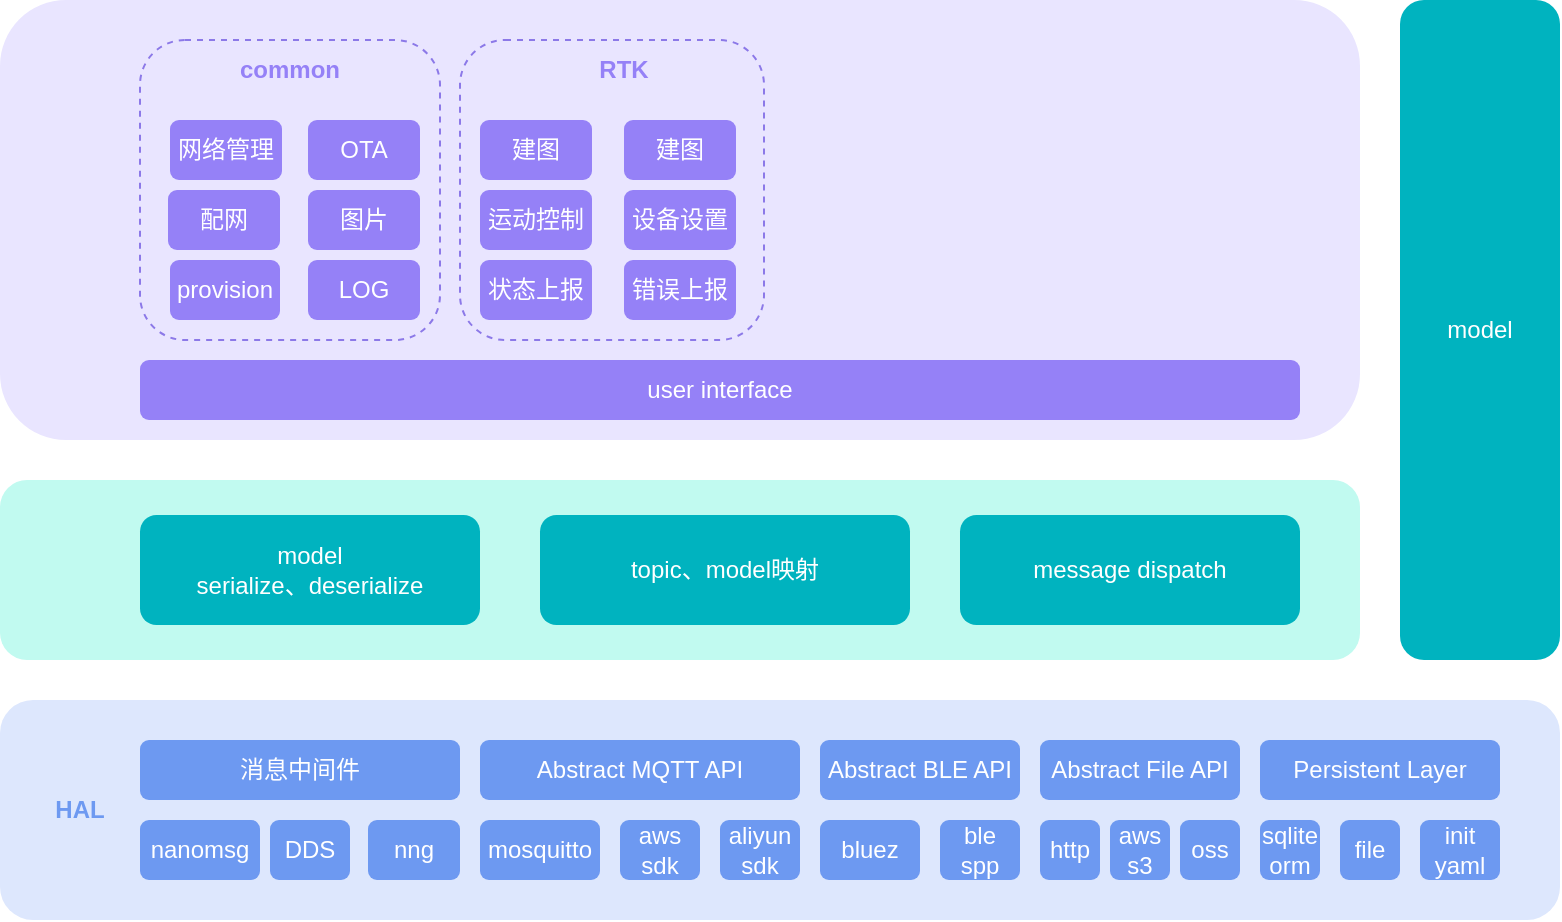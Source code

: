<mxfile version="22.1.2" type="github">
  <diagram id="prtHgNgQTEPvFCAcTncT" name="Page-1">
    <mxGraphModel dx="825" dy="453" grid="1" gridSize="10" guides="1" tooltips="1" connect="1" arrows="1" fold="1" page="1" pageScale="1" pageWidth="827" pageHeight="1169" math="0" shadow="0">
      <root>
        <mxCell id="0" />
        <mxCell id="1" parent="0" />
        <mxCell id="VH6RRAhwsbcZhpfBHV_4-29" value="" style="rounded=1;whiteSpace=wrap;html=1;fillColor=#dde7fd;strokeColor=none;" vertex="1" parent="1">
          <mxGeometry x="20" y="770" width="780" height="110" as="geometry" />
        </mxCell>
        <mxCell id="VH6RRAhwsbcZhpfBHV_4-30" value="消息中间件" style="rounded=1;whiteSpace=wrap;html=1;strokeColor=none;fillColor=#6d99f1;fontColor=#ffffff;" vertex="1" parent="1">
          <mxGeometry x="90" y="790" width="160" height="30" as="geometry" />
        </mxCell>
        <mxCell id="VH6RRAhwsbcZhpfBHV_4-31" value="nanomsg" style="rounded=1;whiteSpace=wrap;html=1;strokeColor=none;fillColor=#6d99f1;fontColor=#ffffff;" vertex="1" parent="1">
          <mxGeometry x="90" y="830" width="60" height="30" as="geometry" />
        </mxCell>
        <mxCell id="VH6RRAhwsbcZhpfBHV_4-32" value="DDS" style="rounded=1;whiteSpace=wrap;html=1;strokeColor=none;fillColor=#6d99f1;fontColor=#ffffff;" vertex="1" parent="1">
          <mxGeometry x="155" y="830" width="40" height="30" as="geometry" />
        </mxCell>
        <mxCell id="VH6RRAhwsbcZhpfBHV_4-33" value="Abstract MQTT API" style="rounded=1;whiteSpace=wrap;html=1;strokeColor=none;fillColor=#6d99f1;fontColor=#ffffff;" vertex="1" parent="1">
          <mxGeometry x="260" y="790" width="160" height="30" as="geometry" />
        </mxCell>
        <mxCell id="VH6RRAhwsbcZhpfBHV_4-34" value="mosquitto" style="rounded=1;whiteSpace=wrap;html=1;strokeColor=none;fillColor=#6d99f1;fontColor=#ffffff;" vertex="1" parent="1">
          <mxGeometry x="260" y="830" width="60" height="30" as="geometry" />
        </mxCell>
        <mxCell id="VH6RRAhwsbcZhpfBHV_4-35" value="aws sdk" style="rounded=1;whiteSpace=wrap;html=1;strokeColor=none;fillColor=#6d99f1;fontColor=#ffffff;" vertex="1" parent="1">
          <mxGeometry x="330" y="830" width="40" height="30" as="geometry" />
        </mxCell>
        <mxCell id="VH6RRAhwsbcZhpfBHV_4-56" value="aliyun sdk" style="rounded=1;whiteSpace=wrap;html=1;strokeColor=none;fillColor=#6d99f1;fontColor=#ffffff;" vertex="1" parent="1">
          <mxGeometry x="380" y="830" width="40" height="30" as="geometry" />
        </mxCell>
        <mxCell id="VH6RRAhwsbcZhpfBHV_4-57" value="HAL" style="text;html=1;strokeColor=none;fillColor=none;align=center;verticalAlign=middle;whiteSpace=wrap;rounded=0;fontColor=#6d99f1;fontStyle=1" vertex="1" parent="1">
          <mxGeometry x="30" y="810" width="60" height="30" as="geometry" />
        </mxCell>
        <mxCell id="VH6RRAhwsbcZhpfBHV_4-82" value="" style="rounded=1;whiteSpace=wrap;html=1;fillColor=#c1faf0;strokeColor=none;" vertex="1" parent="1">
          <mxGeometry x="20" y="660" width="680" height="90" as="geometry" />
        </mxCell>
        <mxCell id="VH6RRAhwsbcZhpfBHV_4-83" value="model&lt;br&gt;serialize、deserialize" style="rounded=1;whiteSpace=wrap;html=1;strokeColor=none;fillColor=#00b3bf;fontColor=#ffffff;" vertex="1" parent="1">
          <mxGeometry x="90" y="677.5" width="170" height="55" as="geometry" />
        </mxCell>
        <mxCell id="VH6RRAhwsbcZhpfBHV_4-84" value="&lt;div data-t=&quot;flow&quot; data-processon-v=&quot;{&amp;quot;list&amp;quot;:[{&amp;quot;parent&amp;quot;:&amp;quot;&amp;quot;,&amp;quot;link&amp;quot;:&amp;quot;&amp;quot;,&amp;quot;shapeStyle&amp;quot;:{&amp;quot;alpha&amp;quot;:1},&amp;quot;textBlock&amp;quot;:[{&amp;quot;position&amp;quot;:{&amp;quot;w&amp;quot;:&amp;quot;w-20&amp;quot;,&amp;quot;x&amp;quot;:10,&amp;quot;h&amp;quot;:&amp;quot;h&amp;quot;,&amp;quot;y&amp;quot;:0},&amp;quot;text&amp;quot;:&amp;quot;model&lt;div&gt;序列化、反序列化&lt;/div&gt;&amp;quot;}],&amp;quot;anchors&amp;quot;:[{&amp;quot;x&amp;quot;:&amp;quot;w/2&amp;quot;,&amp;quot;y&amp;quot;:&amp;quot;0&amp;quot;},{&amp;quot;x&amp;quot;:&amp;quot;w/2&amp;quot;,&amp;quot;y&amp;quot;:&amp;quot;h&amp;quot;},{&amp;quot;x&amp;quot;:&amp;quot;0&amp;quot;,&amp;quot;y&amp;quot;:&amp;quot;h/2&amp;quot;},{&amp;quot;x&amp;quot;:&amp;quot;w&amp;quot;,&amp;quot;y&amp;quot;:&amp;quot;h/2&amp;quot;}],&amp;quot;fontStyle&amp;quot;:{&amp;quot;color&amp;quot;:&amp;quot;255,255,255&amp;quot;,&amp;quot;size&amp;quot;:12},&amp;quot;dataAttributes&amp;quot;:[{&amp;quot;name&amp;quot;:&amp;quot;序号&amp;quot;,&amp;quot;id&amp;quot;:&amp;quot;JrwUtCCTrl426030&amp;quot;,&amp;quot;type&amp;quot;:&amp;quot;number&amp;quot;,&amp;quot;category&amp;quot;:&amp;quot;default&amp;quot;,&amp;quot;value&amp;quot;:&amp;quot;&amp;quot;},{&amp;quot;name&amp;quot;:&amp;quot;名称&amp;quot;,&amp;quot;id&amp;quot;:&amp;quot;zWFyebNOZr621846&amp;quot;,&amp;quot;type&amp;quot;:&amp;quot;string&amp;quot;,&amp;quot;category&amp;quot;:&amp;quot;default&amp;quot;,&amp;quot;value&amp;quot;:&amp;quot;&amp;quot;},{&amp;quot;name&amp;quot;:&amp;quot;所有者&amp;quot;,&amp;quot;id&amp;quot;:&amp;quot;DDkIAjTwSY076523&amp;quot;,&amp;quot;type&amp;quot;:&amp;quot;string&amp;quot;,&amp;quot;category&amp;quot;:&amp;quot;default&amp;quot;,&amp;quot;value&amp;quot;:&amp;quot;&amp;quot;},{&amp;quot;name&amp;quot;:&amp;quot;连接&amp;quot;,&amp;quot;id&amp;quot;:&amp;quot;XHLMEQMAEG652049&amp;quot;,&amp;quot;type&amp;quot;:&amp;quot;link&amp;quot;,&amp;quot;category&amp;quot;:&amp;quot;default&amp;quot;,&amp;quot;value&amp;quot;:&amp;quot;&amp;quot;},{&amp;quot;name&amp;quot;:&amp;quot;便笺&amp;quot;,&amp;quot;id&amp;quot;:&amp;quot;quSSQknqel203891&amp;quot;,&amp;quot;type&amp;quot;:&amp;quot;string&amp;quot;,&amp;quot;category&amp;quot;:&amp;quot;default&amp;quot;,&amp;quot;value&amp;quot;:&amp;quot;&amp;quot;}],&amp;quot;props&amp;quot;:{&amp;quot;zindex&amp;quot;:25,&amp;quot;w&amp;quot;:153,&amp;quot;x&amp;quot;:195.359,&amp;quot;h&amp;quot;:44,&amp;quot;y&amp;quot;:420.333,&amp;quot;angle&amp;quot;:0},&amp;quot;path&amp;quot;:[{&amp;quot;actions&amp;quot;:[{&amp;quot;x&amp;quot;:&amp;quot;0&amp;quot;,&amp;quot;action&amp;quot;:&amp;quot;move&amp;quot;,&amp;quot;y&amp;quot;:&amp;quot;4&amp;quot;},{&amp;quot;y1&amp;quot;:&amp;quot;0&amp;quot;,&amp;quot;x&amp;quot;:&amp;quot;4&amp;quot;,&amp;quot;action&amp;quot;:&amp;quot;quadraticCurve&amp;quot;,&amp;quot;x1&amp;quot;:&amp;quot;0&amp;quot;,&amp;quot;y&amp;quot;:&amp;quot;0&amp;quot;},{&amp;quot;x&amp;quot;:&amp;quot;w-4&amp;quot;,&amp;quot;action&amp;quot;:&amp;quot;line&amp;quot;,&amp;quot;y&amp;quot;:&amp;quot;0&amp;quot;},{&amp;quot;y1&amp;quot;:&amp;quot;0&amp;quot;,&amp;quot;x&amp;quot;:&amp;quot;w&amp;quot;,&amp;quot;action&amp;quot;:&amp;quot;quadraticCurve&amp;quot;,&amp;quot;x1&amp;quot;:&amp;quot;w&amp;quot;,&amp;quot;y&amp;quot;:&amp;quot;4&amp;quot;},{&amp;quot;x&amp;quot;:&amp;quot;w&amp;quot;,&amp;quot;action&amp;quot;:&amp;quot;line&amp;quot;,&amp;quot;y&amp;quot;:&amp;quot;h-4&amp;quot;},{&amp;quot;y1&amp;quot;:&amp;quot;h&amp;quot;,&amp;quot;x&amp;quot;:&amp;quot;w-4&amp;quot;,&amp;quot;action&amp;quot;:&amp;quot;quadraticCurve&amp;quot;,&amp;quot;x1&amp;quot;:&amp;quot;w&amp;quot;,&amp;quot;y&amp;quot;:&amp;quot;h&amp;quot;},{&amp;quot;x&amp;quot;:&amp;quot;4&amp;quot;,&amp;quot;action&amp;quot;:&amp;quot;line&amp;quot;,&amp;quot;y&amp;quot;:&amp;quot;h&amp;quot;},{&amp;quot;y1&amp;quot;:&amp;quot;h&amp;quot;,&amp;quot;x&amp;quot;:&amp;quot;0&amp;quot;,&amp;quot;action&amp;quot;:&amp;quot;quadraticCurve&amp;quot;,&amp;quot;x1&amp;quot;:&amp;quot;0&amp;quot;,&amp;quot;y&amp;quot;:&amp;quot;h-4&amp;quot;},{&amp;quot;action&amp;quot;:&amp;quot;close&amp;quot;}]}],&amp;quot;lineStyle&amp;quot;:{&amp;quot;lineColor&amp;quot;:&amp;quot;0,186,199&amp;quot;},&amp;quot;children&amp;quot;:[],&amp;quot;resizeDir&amp;quot;:[&amp;quot;tl&amp;quot;,&amp;quot;tr&amp;quot;,&amp;quot;br&amp;quot;,&amp;quot;bl&amp;quot;,&amp;quot;l&amp;quot;,&amp;quot;t&amp;quot;,&amp;quot;r&amp;quot;,&amp;quot;b&amp;quot;],&amp;quot;name&amp;quot;:&amp;quot;roundRectangle&amp;quot;,&amp;quot;fillStyle&amp;quot;:{&amp;quot;color&amp;quot;:&amp;quot;0,186,199&amp;quot;,&amp;quot;type&amp;quot;:&amp;quot;solid&amp;quot;},&amp;quot;theme&amp;quot;:{},&amp;quot;id&amp;quot;:&amp;quot;gPrsLUqYKf349802&amp;quot;,&amp;quot;attribute&amp;quot;:{&amp;quot;container&amp;quot;:false,&amp;quot;rotatable&amp;quot;:true,&amp;quot;visible&amp;quot;:true,&amp;quot;fixedLink&amp;quot;:false,&amp;quot;collapsable&amp;quot;:false,&amp;quot;collapsed&amp;quot;:false,&amp;quot;linkable&amp;quot;:true,&amp;quot;markerOffset&amp;quot;:5},&amp;quot;category&amp;quot;:&amp;quot;basic&amp;quot;,&amp;quot;locked&amp;quot;:false,&amp;quot;group&amp;quot;:&amp;quot;&amp;quot;}],&amp;quot;client&amp;quot;:&amp;quot;1700191959465KsjMVhOzrR021758&amp;quot;}&quot;&gt; &lt;/div&gt;" style="text;whiteSpace=wrap;html=1;" vertex="1" parent="1">
          <mxGeometry x="310" y="570" width="30" height="20" as="geometry" />
        </mxCell>
        <mxCell id="VH6RRAhwsbcZhpfBHV_4-85" value="topic、model映射" style="rounded=1;whiteSpace=wrap;html=1;strokeColor=none;fillColor=#00b3bf;fontColor=#ffffff;" vertex="1" parent="1">
          <mxGeometry x="290" y="677.5" width="185" height="55" as="geometry" />
        </mxCell>
        <mxCell id="VH6RRAhwsbcZhpfBHV_4-86" value="" style="rounded=1;whiteSpace=wrap;html=1;fillColor=#e9e5ff;strokeColor=none;" vertex="1" parent="1">
          <mxGeometry x="20" y="420" width="680" height="220" as="geometry" />
        </mxCell>
        <mxCell id="VH6RRAhwsbcZhpfBHV_4-88" value="" style="rounded=1;whiteSpace=wrap;html=1;fillColor=none;dashed=1;strokeColor=#8c79e8;" vertex="1" parent="1">
          <mxGeometry x="90" y="440" width="150" height="150" as="geometry" />
        </mxCell>
        <mxCell id="VH6RRAhwsbcZhpfBHV_4-87" value="provision" style="rounded=1;whiteSpace=wrap;html=1;strokeColor=none;fillColor=#9581f7;fontColor=#ffffff;" vertex="1" parent="1">
          <mxGeometry x="105" y="550" width="55" height="30" as="geometry" />
        </mxCell>
        <mxCell id="VH6RRAhwsbcZhpfBHV_4-89" value="message dispatch" style="rounded=1;whiteSpace=wrap;html=1;strokeColor=none;fillColor=#00b3bf;fontColor=#ffffff;" vertex="1" parent="1">
          <mxGeometry x="500" y="677.5" width="170" height="55" as="geometry" />
        </mxCell>
        <mxCell id="VH6RRAhwsbcZhpfBHV_4-90" value="common" style="text;html=1;strokeColor=none;fillColor=none;align=center;verticalAlign=middle;whiteSpace=wrap;rounded=0;fontColor=#9581f7;fontStyle=1;fontFamily=Helvetica;" vertex="1" parent="1">
          <mxGeometry x="135" y="440" width="60" height="30" as="geometry" />
        </mxCell>
        <mxCell id="VH6RRAhwsbcZhpfBHV_4-92" value="user interface" style="rounded=1;whiteSpace=wrap;html=1;strokeColor=none;fillColor=#9581f7;fontColor=#ffffff;" vertex="1" parent="1">
          <mxGeometry x="90" y="600" width="580" height="30" as="geometry" />
        </mxCell>
        <mxCell id="VH6RRAhwsbcZhpfBHV_4-94" value="model" style="rounded=1;whiteSpace=wrap;html=1;strokeColor=none;fillColor=#00b3bf;fontColor=#ffffff;" vertex="1" parent="1">
          <mxGeometry x="720" y="420" width="80" height="330" as="geometry" />
        </mxCell>
        <mxCell id="VH6RRAhwsbcZhpfBHV_4-95" value="nng" style="rounded=1;whiteSpace=wrap;html=1;strokeColor=none;fillColor=#6d99f1;fontColor=#ffffff;" vertex="1" parent="1">
          <mxGeometry x="204" y="830" width="46" height="30" as="geometry" />
        </mxCell>
        <mxCell id="VH6RRAhwsbcZhpfBHV_4-96" value="Abstract BLE API" style="rounded=1;whiteSpace=wrap;html=1;strokeColor=none;fillColor=#6d99f1;fontColor=#ffffff;" vertex="1" parent="1">
          <mxGeometry x="430" y="790" width="100" height="30" as="geometry" />
        </mxCell>
        <mxCell id="VH6RRAhwsbcZhpfBHV_4-97" value="Abstract File API" style="rounded=1;whiteSpace=wrap;html=1;strokeColor=none;fillColor=#6d99f1;fontColor=#ffffff;" vertex="1" parent="1">
          <mxGeometry x="540" y="790" width="100" height="30" as="geometry" />
        </mxCell>
        <mxCell id="VH6RRAhwsbcZhpfBHV_4-98" value="bluez" style="rounded=1;whiteSpace=wrap;html=1;strokeColor=none;fillColor=#6d99f1;fontColor=#ffffff;" vertex="1" parent="1">
          <mxGeometry x="430" y="830" width="50" height="30" as="geometry" />
        </mxCell>
        <mxCell id="VH6RRAhwsbcZhpfBHV_4-99" value="ble spp" style="rounded=1;whiteSpace=wrap;html=1;strokeColor=none;fillColor=#6d99f1;fontColor=#ffffff;" vertex="1" parent="1">
          <mxGeometry x="490" y="830" width="40" height="30" as="geometry" />
        </mxCell>
        <mxCell id="VH6RRAhwsbcZhpfBHV_4-100" value="http" style="rounded=1;whiteSpace=wrap;html=1;strokeColor=none;fillColor=#6d99f1;fontColor=#ffffff;" vertex="1" parent="1">
          <mxGeometry x="540" y="830" width="30" height="30" as="geometry" />
        </mxCell>
        <mxCell id="VH6RRAhwsbcZhpfBHV_4-101" value="aws s3" style="rounded=1;whiteSpace=wrap;html=1;strokeColor=none;fillColor=#6d99f1;fontColor=#ffffff;" vertex="1" parent="1">
          <mxGeometry x="575" y="830" width="30" height="30" as="geometry" />
        </mxCell>
        <mxCell id="VH6RRAhwsbcZhpfBHV_4-102" value="oss" style="rounded=1;whiteSpace=wrap;html=1;strokeColor=none;fillColor=#6d99f1;fontColor=#ffffff;" vertex="1" parent="1">
          <mxGeometry x="610" y="830" width="30" height="30" as="geometry" />
        </mxCell>
        <mxCell id="VH6RRAhwsbcZhpfBHV_4-103" value="" style="rounded=1;whiteSpace=wrap;html=1;fillColor=none;dashed=1;strokeColor=#8c79e8;" vertex="1" parent="1">
          <mxGeometry x="250" y="440" width="152" height="150" as="geometry" />
        </mxCell>
        <mxCell id="VH6RRAhwsbcZhpfBHV_4-105" value="RTK" style="text;html=1;strokeColor=none;fillColor=none;align=center;verticalAlign=middle;whiteSpace=wrap;rounded=0;fontColor=#9581f7;fontStyle=1;fontFamily=Helvetica;" vertex="1" parent="1">
          <mxGeometry x="302" y="440" width="60" height="30" as="geometry" />
        </mxCell>
        <mxCell id="VH6RRAhwsbcZhpfBHV_4-107" value="配网" style="rounded=1;whiteSpace=wrap;html=1;strokeColor=none;fillColor=#9581f7;fontColor=#ffffff;" vertex="1" parent="1">
          <mxGeometry x="104" y="515" width="56" height="30" as="geometry" />
        </mxCell>
        <mxCell id="VH6RRAhwsbcZhpfBHV_4-108" value="图片" style="rounded=1;whiteSpace=wrap;html=1;strokeColor=none;fillColor=#9581f7;fontColor=#ffffff;" vertex="1" parent="1">
          <mxGeometry x="174" y="515" width="56" height="30" as="geometry" />
        </mxCell>
        <mxCell id="VH6RRAhwsbcZhpfBHV_4-109" value="LOG" style="rounded=1;whiteSpace=wrap;html=1;strokeColor=none;fillColor=#9581f7;fontColor=#ffffff;" vertex="1" parent="1">
          <mxGeometry x="174" y="550" width="56" height="30" as="geometry" />
        </mxCell>
        <mxCell id="VH6RRAhwsbcZhpfBHV_4-110" value="运动控制" style="rounded=1;whiteSpace=wrap;html=1;strokeColor=none;fillColor=#9581f7;fontColor=#ffffff;" vertex="1" parent="1">
          <mxGeometry x="260" y="515" width="56" height="30" as="geometry" />
        </mxCell>
        <mxCell id="VH6RRAhwsbcZhpfBHV_4-111" value="设备设置" style="rounded=1;whiteSpace=wrap;html=1;strokeColor=none;fillColor=#9581f7;fontColor=#ffffff;" vertex="1" parent="1">
          <mxGeometry x="332" y="515" width="56" height="30" as="geometry" />
        </mxCell>
        <mxCell id="VH6RRAhwsbcZhpfBHV_4-112" value="状态上报" style="rounded=1;whiteSpace=wrap;html=1;strokeColor=none;fillColor=#9581f7;fontColor=#ffffff;" vertex="1" parent="1">
          <mxGeometry x="260" y="550" width="56" height="30" as="geometry" />
        </mxCell>
        <mxCell id="VH6RRAhwsbcZhpfBHV_4-113" value="错误上报" style="rounded=1;whiteSpace=wrap;html=1;strokeColor=none;fillColor=#9581f7;fontColor=#ffffff;" vertex="1" parent="1">
          <mxGeometry x="332" y="550" width="56" height="30" as="geometry" />
        </mxCell>
        <mxCell id="VH6RRAhwsbcZhpfBHV_4-114" value="建图" style="rounded=1;whiteSpace=wrap;html=1;strokeColor=none;fillColor=#9581f7;fontColor=#ffffff;" vertex="1" parent="1">
          <mxGeometry x="260" y="480" width="56" height="30" as="geometry" />
        </mxCell>
        <mxCell id="VH6RRAhwsbcZhpfBHV_4-115" value="建图" style="rounded=1;whiteSpace=wrap;html=1;strokeColor=none;fillColor=#9581f7;fontColor=#ffffff;" vertex="1" parent="1">
          <mxGeometry x="332" y="480" width="56" height="30" as="geometry" />
        </mxCell>
        <mxCell id="VH6RRAhwsbcZhpfBHV_4-116" value="网络管理" style="rounded=1;whiteSpace=wrap;html=1;strokeColor=none;fillColor=#9581f7;fontColor=#ffffff;" vertex="1" parent="1">
          <mxGeometry x="105" y="480" width="56" height="30" as="geometry" />
        </mxCell>
        <mxCell id="VH6RRAhwsbcZhpfBHV_4-117" value="OTA" style="rounded=1;whiteSpace=wrap;html=1;strokeColor=none;fillColor=#9581f7;fontColor=#ffffff;" vertex="1" parent="1">
          <mxGeometry x="174" y="480" width="56" height="30" as="geometry" />
        </mxCell>
        <mxCell id="VH6RRAhwsbcZhpfBHV_4-120" value="Persistent Layer" style="rounded=1;whiteSpace=wrap;html=1;strokeColor=none;fillColor=#6d99f1;fontColor=#ffffff;" vertex="1" parent="1">
          <mxGeometry x="650" y="790" width="120" height="30" as="geometry" />
        </mxCell>
        <mxCell id="VH6RRAhwsbcZhpfBHV_4-121" value="sqlite&lt;br&gt;orm" style="rounded=1;whiteSpace=wrap;html=1;strokeColor=none;fillColor=#6d99f1;fontColor=#ffffff;" vertex="1" parent="1">
          <mxGeometry x="650" y="830" width="30" height="30" as="geometry" />
        </mxCell>
        <mxCell id="VH6RRAhwsbcZhpfBHV_4-122" value="file" style="rounded=1;whiteSpace=wrap;html=1;strokeColor=none;fillColor=#6d99f1;fontColor=#ffffff;" vertex="1" parent="1">
          <mxGeometry x="690" y="830" width="30" height="30" as="geometry" />
        </mxCell>
        <mxCell id="VH6RRAhwsbcZhpfBHV_4-123" value="init&lt;br&gt;yaml" style="rounded=1;whiteSpace=wrap;html=1;strokeColor=none;fillColor=#6d99f1;fontColor=#ffffff;" vertex="1" parent="1">
          <mxGeometry x="730" y="830" width="40" height="30" as="geometry" />
        </mxCell>
      </root>
    </mxGraphModel>
  </diagram>
</mxfile>
